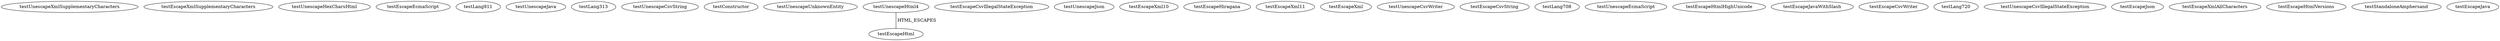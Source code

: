 digraph G {
testUnescapeXmlSupplementaryCharacters;
testEscapeXmlSupplementaryCharacters;
testUnescapeHexCharsHtml;
testEscapeEcmaScript;
testLang911;
testUnescapeJava;
testLang313;
testUnescapeCsvString;
testConstructor;
testUnescapeUnknownEntity;
testUnescapeHtml4;
testEscapeCsvIllegalStateException;
testUnescapeJson;
testEscapeXml10;
testEscapeHiragana;
testEscapeXml11;
testEscapeXml;
testUnescapeCsvWriter;
testEscapeCsvString;
testLang708;
testUnescapeEcmaScript;
testEscapeHtmlHighUnicode;
testEscapeJavaWithSlash;
testEscapeCsvWriter;
testLang720;
testUnescapeCsvIllegalStateException;
testEscapeJson;
testEscapeXmlAllCharacters;
testEscapeHtml;
testEscapeHtmlVersions;
testStandaloneAmphersand;
testEscapeJava;
testUnescapeHtml4 -> testEscapeHtml [label=" HTML_ESCAPES", dir=none];
}